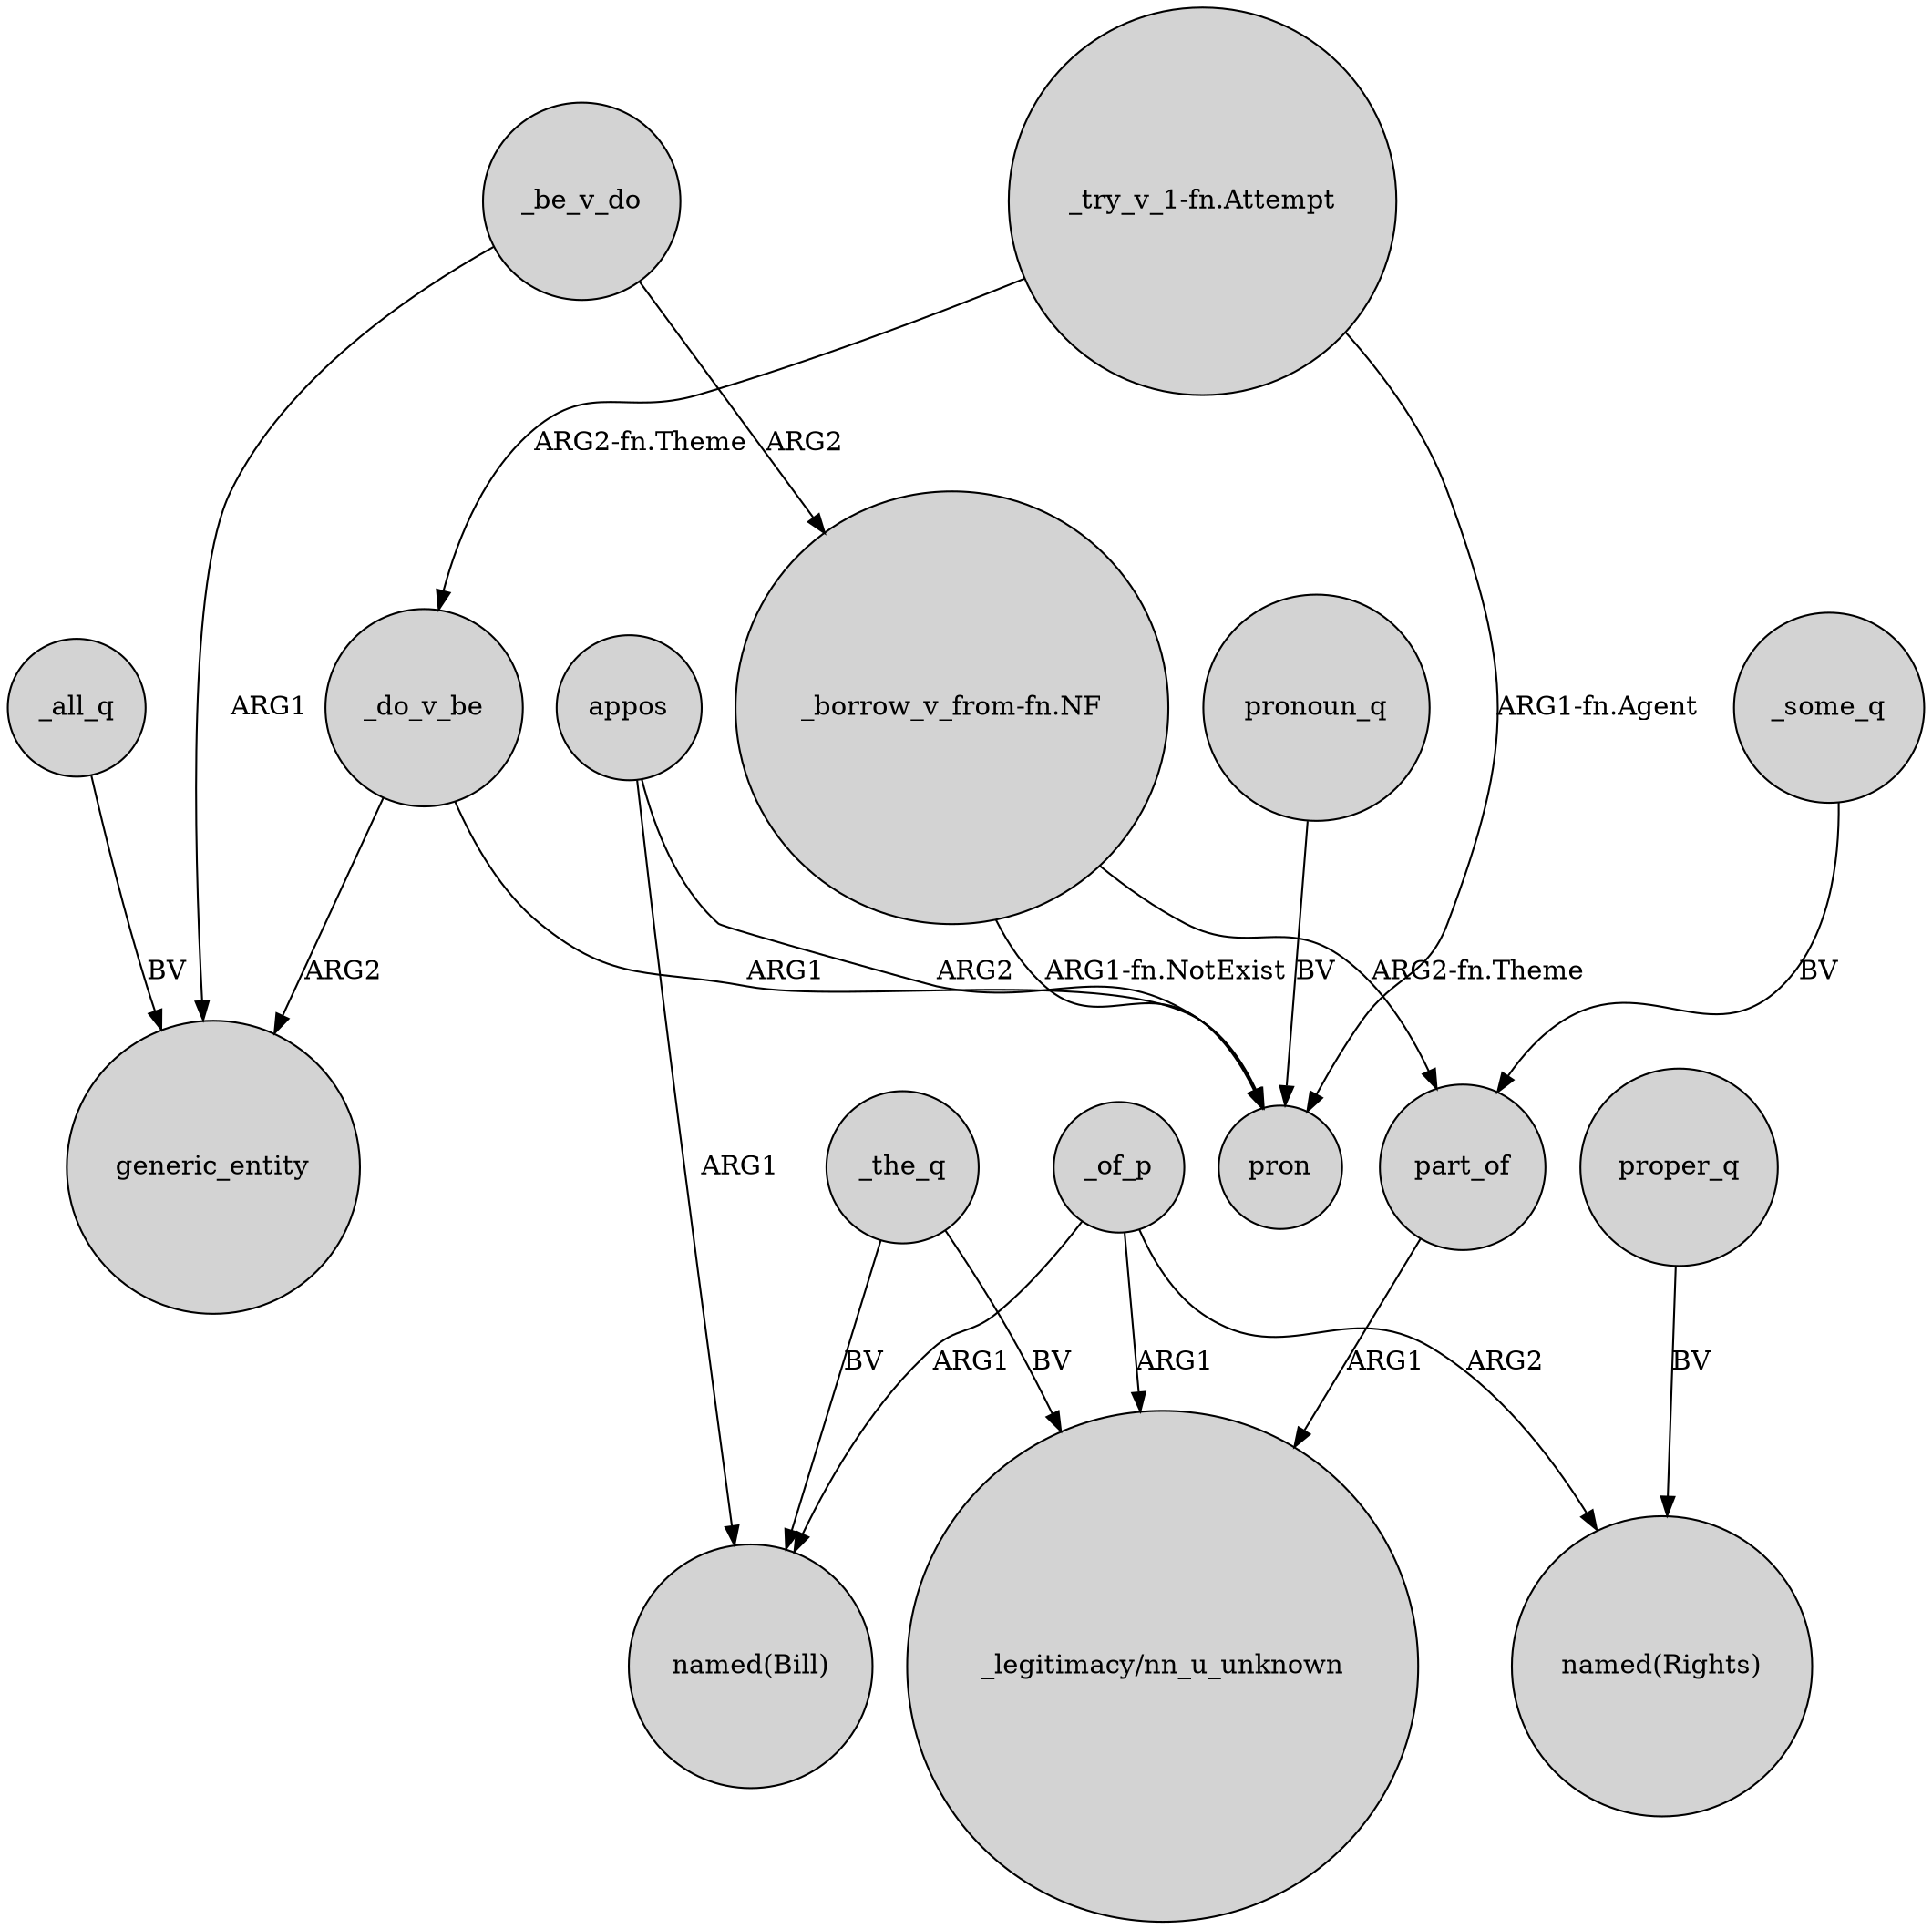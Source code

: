 digraph {
	node [shape=circle style=filled]
	_be_v_do -> generic_entity [label=ARG1]
	appos -> pron [label=ARG2]
	_do_v_be -> pron [label=ARG1]
	appos -> "named(Bill)" [label=ARG1]
	part_of -> "_legitimacy/nn_u_unknown" [label=ARG1]
	_do_v_be -> generic_entity [label=ARG2]
	proper_q -> "named(Rights)" [label=BV]
	_the_q -> "named(Bill)" [label=BV]
	"_borrow_v_from-fn.NF" -> part_of [label="ARG2-fn.Theme"]
	_some_q -> part_of [label=BV]
	_all_q -> generic_entity [label=BV]
	pronoun_q -> pron [label=BV]
	_of_p -> "named(Bill)" [label=ARG1]
	_the_q -> "_legitimacy/nn_u_unknown" [label=BV]
	"_try_v_1-fn.Attempt" -> pron [label="ARG1-fn.Agent"]
	_of_p -> "_legitimacy/nn_u_unknown" [label=ARG1]
	_of_p -> "named(Rights)" [label=ARG2]
	"_try_v_1-fn.Attempt" -> _do_v_be [label="ARG2-fn.Theme"]
	"_borrow_v_from-fn.NF" -> pron [label="ARG1-fn.NotExist"]
	_be_v_do -> "_borrow_v_from-fn.NF" [label=ARG2]
}
